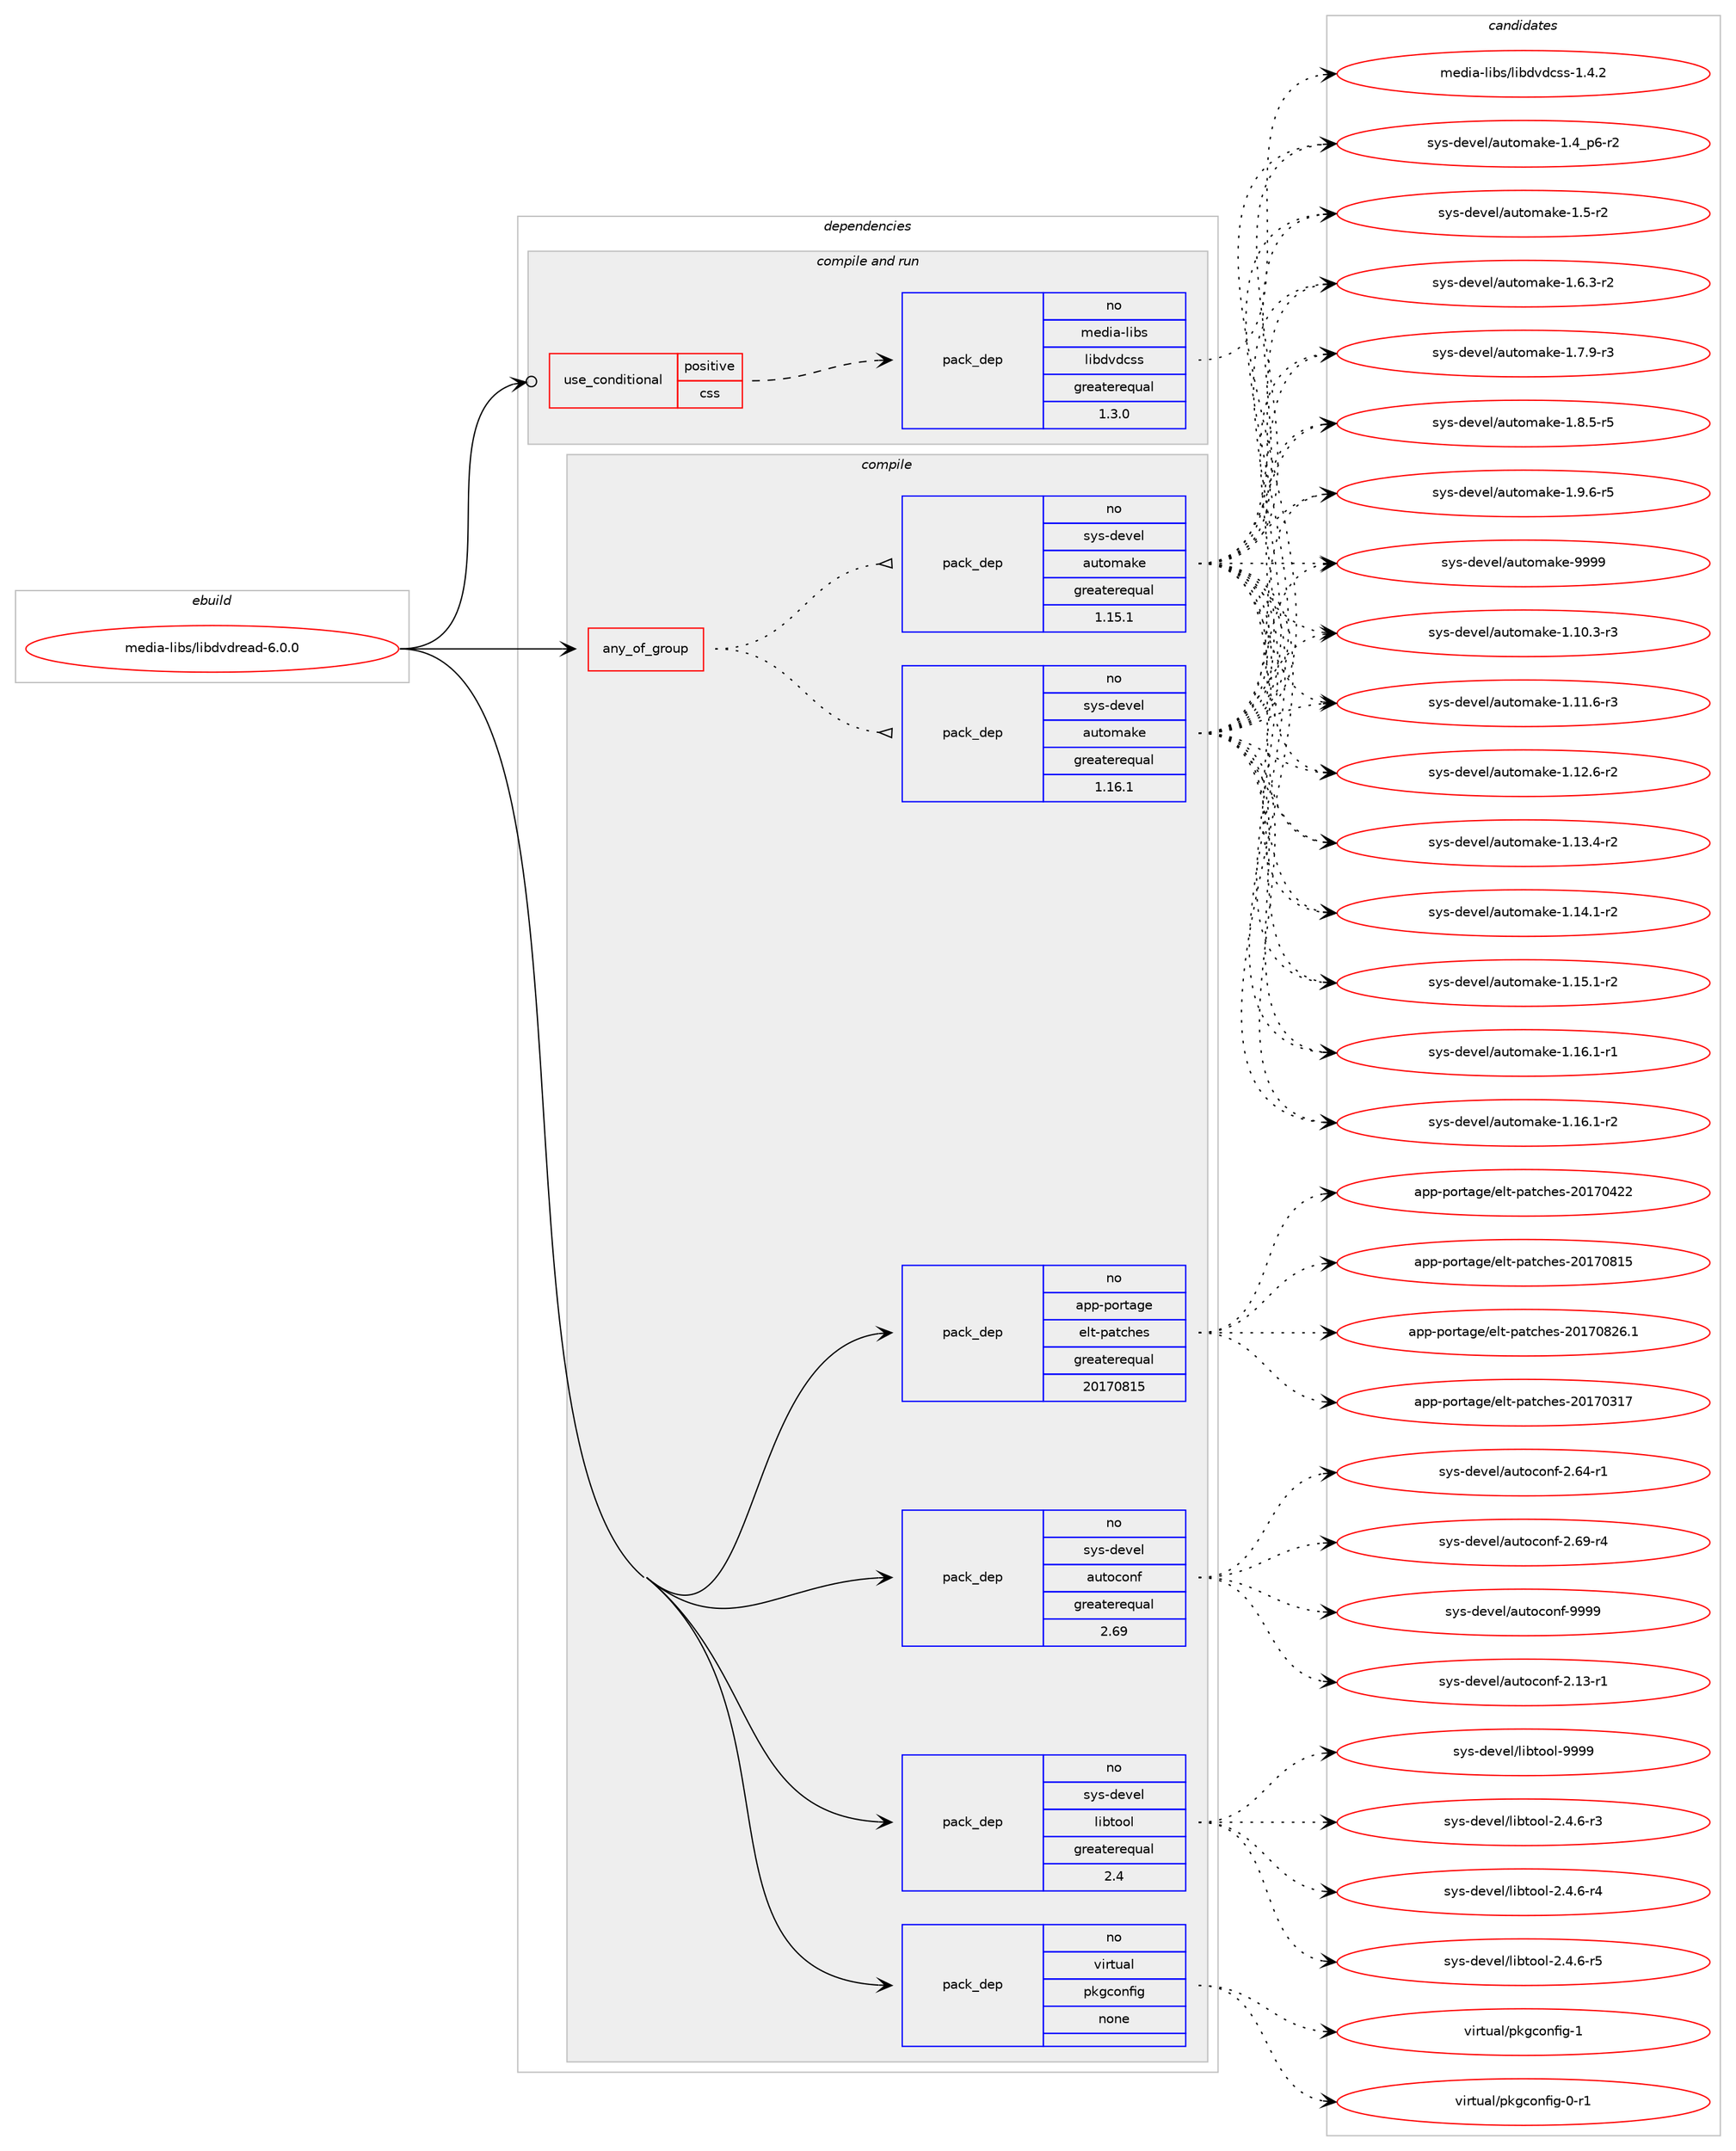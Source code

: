 digraph prolog {

# *************
# Graph options
# *************

newrank=true;
concentrate=true;
compound=true;
graph [rankdir=LR,fontname=Helvetica,fontsize=10,ranksep=1.5];#, ranksep=2.5, nodesep=0.2];
edge  [arrowhead=vee];
node  [fontname=Helvetica,fontsize=10];

# **********
# The ebuild
# **********

subgraph cluster_leftcol {
color=gray;
rank=same;
label=<<i>ebuild</i>>;
id [label="media-libs/libdvdread-6.0.0", color=red, width=4, href="../media-libs/libdvdread-6.0.0.svg"];
}

# ****************
# The dependencies
# ****************

subgraph cluster_midcol {
color=gray;
label=<<i>dependencies</i>>;
subgraph cluster_compile {
fillcolor="#eeeeee";
style=filled;
label=<<i>compile</i>>;
subgraph any13244 {
dependency787154 [label=<<TABLE BORDER="0" CELLBORDER="1" CELLSPACING="0" CELLPADDING="4"><TR><TD CELLPADDING="10">any_of_group</TD></TR></TABLE>>, shape=none, color=red];subgraph pack582032 {
dependency787155 [label=<<TABLE BORDER="0" CELLBORDER="1" CELLSPACING="0" CELLPADDING="4" WIDTH="220"><TR><TD ROWSPAN="6" CELLPADDING="30">pack_dep</TD></TR><TR><TD WIDTH="110">no</TD></TR><TR><TD>sys-devel</TD></TR><TR><TD>automake</TD></TR><TR><TD>greaterequal</TD></TR><TR><TD>1.16.1</TD></TR></TABLE>>, shape=none, color=blue];
}
dependency787154:e -> dependency787155:w [weight=20,style="dotted",arrowhead="oinv"];
subgraph pack582033 {
dependency787156 [label=<<TABLE BORDER="0" CELLBORDER="1" CELLSPACING="0" CELLPADDING="4" WIDTH="220"><TR><TD ROWSPAN="6" CELLPADDING="30">pack_dep</TD></TR><TR><TD WIDTH="110">no</TD></TR><TR><TD>sys-devel</TD></TR><TR><TD>automake</TD></TR><TR><TD>greaterequal</TD></TR><TR><TD>1.15.1</TD></TR></TABLE>>, shape=none, color=blue];
}
dependency787154:e -> dependency787156:w [weight=20,style="dotted",arrowhead="oinv"];
}
id:e -> dependency787154:w [weight=20,style="solid",arrowhead="vee"];
subgraph pack582034 {
dependency787157 [label=<<TABLE BORDER="0" CELLBORDER="1" CELLSPACING="0" CELLPADDING="4" WIDTH="220"><TR><TD ROWSPAN="6" CELLPADDING="30">pack_dep</TD></TR><TR><TD WIDTH="110">no</TD></TR><TR><TD>app-portage</TD></TR><TR><TD>elt-patches</TD></TR><TR><TD>greaterequal</TD></TR><TR><TD>20170815</TD></TR></TABLE>>, shape=none, color=blue];
}
id:e -> dependency787157:w [weight=20,style="solid",arrowhead="vee"];
subgraph pack582035 {
dependency787158 [label=<<TABLE BORDER="0" CELLBORDER="1" CELLSPACING="0" CELLPADDING="4" WIDTH="220"><TR><TD ROWSPAN="6" CELLPADDING="30">pack_dep</TD></TR><TR><TD WIDTH="110">no</TD></TR><TR><TD>sys-devel</TD></TR><TR><TD>autoconf</TD></TR><TR><TD>greaterequal</TD></TR><TR><TD>2.69</TD></TR></TABLE>>, shape=none, color=blue];
}
id:e -> dependency787158:w [weight=20,style="solid",arrowhead="vee"];
subgraph pack582036 {
dependency787159 [label=<<TABLE BORDER="0" CELLBORDER="1" CELLSPACING="0" CELLPADDING="4" WIDTH="220"><TR><TD ROWSPAN="6" CELLPADDING="30">pack_dep</TD></TR><TR><TD WIDTH="110">no</TD></TR><TR><TD>sys-devel</TD></TR><TR><TD>libtool</TD></TR><TR><TD>greaterequal</TD></TR><TR><TD>2.4</TD></TR></TABLE>>, shape=none, color=blue];
}
id:e -> dependency787159:w [weight=20,style="solid",arrowhead="vee"];
subgraph pack582037 {
dependency787160 [label=<<TABLE BORDER="0" CELLBORDER="1" CELLSPACING="0" CELLPADDING="4" WIDTH="220"><TR><TD ROWSPAN="6" CELLPADDING="30">pack_dep</TD></TR><TR><TD WIDTH="110">no</TD></TR><TR><TD>virtual</TD></TR><TR><TD>pkgconfig</TD></TR><TR><TD>none</TD></TR><TR><TD></TD></TR></TABLE>>, shape=none, color=blue];
}
id:e -> dependency787160:w [weight=20,style="solid",arrowhead="vee"];
}
subgraph cluster_compileandrun {
fillcolor="#eeeeee";
style=filled;
label=<<i>compile and run</i>>;
subgraph cond191445 {
dependency787161 [label=<<TABLE BORDER="0" CELLBORDER="1" CELLSPACING="0" CELLPADDING="4"><TR><TD ROWSPAN="3" CELLPADDING="10">use_conditional</TD></TR><TR><TD>positive</TD></TR><TR><TD>css</TD></TR></TABLE>>, shape=none, color=red];
subgraph pack582038 {
dependency787162 [label=<<TABLE BORDER="0" CELLBORDER="1" CELLSPACING="0" CELLPADDING="4" WIDTH="220"><TR><TD ROWSPAN="6" CELLPADDING="30">pack_dep</TD></TR><TR><TD WIDTH="110">no</TD></TR><TR><TD>media-libs</TD></TR><TR><TD>libdvdcss</TD></TR><TR><TD>greaterequal</TD></TR><TR><TD>1.3.0</TD></TR></TABLE>>, shape=none, color=blue];
}
dependency787161:e -> dependency787162:w [weight=20,style="dashed",arrowhead="vee"];
}
id:e -> dependency787161:w [weight=20,style="solid",arrowhead="odotvee"];
}
subgraph cluster_run {
fillcolor="#eeeeee";
style=filled;
label=<<i>run</i>>;
}
}

# **************
# The candidates
# **************

subgraph cluster_choices {
rank=same;
color=gray;
label=<<i>candidates</i>>;

subgraph choice582032 {
color=black;
nodesep=1;
choice11512111545100101118101108479711711611110997107101454946494846514511451 [label="sys-devel/automake-1.10.3-r3", color=red, width=4,href="../sys-devel/automake-1.10.3-r3.svg"];
choice11512111545100101118101108479711711611110997107101454946494946544511451 [label="sys-devel/automake-1.11.6-r3", color=red, width=4,href="../sys-devel/automake-1.11.6-r3.svg"];
choice11512111545100101118101108479711711611110997107101454946495046544511450 [label="sys-devel/automake-1.12.6-r2", color=red, width=4,href="../sys-devel/automake-1.12.6-r2.svg"];
choice11512111545100101118101108479711711611110997107101454946495146524511450 [label="sys-devel/automake-1.13.4-r2", color=red, width=4,href="../sys-devel/automake-1.13.4-r2.svg"];
choice11512111545100101118101108479711711611110997107101454946495246494511450 [label="sys-devel/automake-1.14.1-r2", color=red, width=4,href="../sys-devel/automake-1.14.1-r2.svg"];
choice11512111545100101118101108479711711611110997107101454946495346494511450 [label="sys-devel/automake-1.15.1-r2", color=red, width=4,href="../sys-devel/automake-1.15.1-r2.svg"];
choice11512111545100101118101108479711711611110997107101454946495446494511449 [label="sys-devel/automake-1.16.1-r1", color=red, width=4,href="../sys-devel/automake-1.16.1-r1.svg"];
choice11512111545100101118101108479711711611110997107101454946495446494511450 [label="sys-devel/automake-1.16.1-r2", color=red, width=4,href="../sys-devel/automake-1.16.1-r2.svg"];
choice115121115451001011181011084797117116111109971071014549465295112544511450 [label="sys-devel/automake-1.4_p6-r2", color=red, width=4,href="../sys-devel/automake-1.4_p6-r2.svg"];
choice11512111545100101118101108479711711611110997107101454946534511450 [label="sys-devel/automake-1.5-r2", color=red, width=4,href="../sys-devel/automake-1.5-r2.svg"];
choice115121115451001011181011084797117116111109971071014549465446514511450 [label="sys-devel/automake-1.6.3-r2", color=red, width=4,href="../sys-devel/automake-1.6.3-r2.svg"];
choice115121115451001011181011084797117116111109971071014549465546574511451 [label="sys-devel/automake-1.7.9-r3", color=red, width=4,href="../sys-devel/automake-1.7.9-r3.svg"];
choice115121115451001011181011084797117116111109971071014549465646534511453 [label="sys-devel/automake-1.8.5-r5", color=red, width=4,href="../sys-devel/automake-1.8.5-r5.svg"];
choice115121115451001011181011084797117116111109971071014549465746544511453 [label="sys-devel/automake-1.9.6-r5", color=red, width=4,href="../sys-devel/automake-1.9.6-r5.svg"];
choice115121115451001011181011084797117116111109971071014557575757 [label="sys-devel/automake-9999", color=red, width=4,href="../sys-devel/automake-9999.svg"];
dependency787155:e -> choice11512111545100101118101108479711711611110997107101454946494846514511451:w [style=dotted,weight="100"];
dependency787155:e -> choice11512111545100101118101108479711711611110997107101454946494946544511451:w [style=dotted,weight="100"];
dependency787155:e -> choice11512111545100101118101108479711711611110997107101454946495046544511450:w [style=dotted,weight="100"];
dependency787155:e -> choice11512111545100101118101108479711711611110997107101454946495146524511450:w [style=dotted,weight="100"];
dependency787155:e -> choice11512111545100101118101108479711711611110997107101454946495246494511450:w [style=dotted,weight="100"];
dependency787155:e -> choice11512111545100101118101108479711711611110997107101454946495346494511450:w [style=dotted,weight="100"];
dependency787155:e -> choice11512111545100101118101108479711711611110997107101454946495446494511449:w [style=dotted,weight="100"];
dependency787155:e -> choice11512111545100101118101108479711711611110997107101454946495446494511450:w [style=dotted,weight="100"];
dependency787155:e -> choice115121115451001011181011084797117116111109971071014549465295112544511450:w [style=dotted,weight="100"];
dependency787155:e -> choice11512111545100101118101108479711711611110997107101454946534511450:w [style=dotted,weight="100"];
dependency787155:e -> choice115121115451001011181011084797117116111109971071014549465446514511450:w [style=dotted,weight="100"];
dependency787155:e -> choice115121115451001011181011084797117116111109971071014549465546574511451:w [style=dotted,weight="100"];
dependency787155:e -> choice115121115451001011181011084797117116111109971071014549465646534511453:w [style=dotted,weight="100"];
dependency787155:e -> choice115121115451001011181011084797117116111109971071014549465746544511453:w [style=dotted,weight="100"];
dependency787155:e -> choice115121115451001011181011084797117116111109971071014557575757:w [style=dotted,weight="100"];
}
subgraph choice582033 {
color=black;
nodesep=1;
choice11512111545100101118101108479711711611110997107101454946494846514511451 [label="sys-devel/automake-1.10.3-r3", color=red, width=4,href="../sys-devel/automake-1.10.3-r3.svg"];
choice11512111545100101118101108479711711611110997107101454946494946544511451 [label="sys-devel/automake-1.11.6-r3", color=red, width=4,href="../sys-devel/automake-1.11.6-r3.svg"];
choice11512111545100101118101108479711711611110997107101454946495046544511450 [label="sys-devel/automake-1.12.6-r2", color=red, width=4,href="../sys-devel/automake-1.12.6-r2.svg"];
choice11512111545100101118101108479711711611110997107101454946495146524511450 [label="sys-devel/automake-1.13.4-r2", color=red, width=4,href="../sys-devel/automake-1.13.4-r2.svg"];
choice11512111545100101118101108479711711611110997107101454946495246494511450 [label="sys-devel/automake-1.14.1-r2", color=red, width=4,href="../sys-devel/automake-1.14.1-r2.svg"];
choice11512111545100101118101108479711711611110997107101454946495346494511450 [label="sys-devel/automake-1.15.1-r2", color=red, width=4,href="../sys-devel/automake-1.15.1-r2.svg"];
choice11512111545100101118101108479711711611110997107101454946495446494511449 [label="sys-devel/automake-1.16.1-r1", color=red, width=4,href="../sys-devel/automake-1.16.1-r1.svg"];
choice11512111545100101118101108479711711611110997107101454946495446494511450 [label="sys-devel/automake-1.16.1-r2", color=red, width=4,href="../sys-devel/automake-1.16.1-r2.svg"];
choice115121115451001011181011084797117116111109971071014549465295112544511450 [label="sys-devel/automake-1.4_p6-r2", color=red, width=4,href="../sys-devel/automake-1.4_p6-r2.svg"];
choice11512111545100101118101108479711711611110997107101454946534511450 [label="sys-devel/automake-1.5-r2", color=red, width=4,href="../sys-devel/automake-1.5-r2.svg"];
choice115121115451001011181011084797117116111109971071014549465446514511450 [label="sys-devel/automake-1.6.3-r2", color=red, width=4,href="../sys-devel/automake-1.6.3-r2.svg"];
choice115121115451001011181011084797117116111109971071014549465546574511451 [label="sys-devel/automake-1.7.9-r3", color=red, width=4,href="../sys-devel/automake-1.7.9-r3.svg"];
choice115121115451001011181011084797117116111109971071014549465646534511453 [label="sys-devel/automake-1.8.5-r5", color=red, width=4,href="../sys-devel/automake-1.8.5-r5.svg"];
choice115121115451001011181011084797117116111109971071014549465746544511453 [label="sys-devel/automake-1.9.6-r5", color=red, width=4,href="../sys-devel/automake-1.9.6-r5.svg"];
choice115121115451001011181011084797117116111109971071014557575757 [label="sys-devel/automake-9999", color=red, width=4,href="../sys-devel/automake-9999.svg"];
dependency787156:e -> choice11512111545100101118101108479711711611110997107101454946494846514511451:w [style=dotted,weight="100"];
dependency787156:e -> choice11512111545100101118101108479711711611110997107101454946494946544511451:w [style=dotted,weight="100"];
dependency787156:e -> choice11512111545100101118101108479711711611110997107101454946495046544511450:w [style=dotted,weight="100"];
dependency787156:e -> choice11512111545100101118101108479711711611110997107101454946495146524511450:w [style=dotted,weight="100"];
dependency787156:e -> choice11512111545100101118101108479711711611110997107101454946495246494511450:w [style=dotted,weight="100"];
dependency787156:e -> choice11512111545100101118101108479711711611110997107101454946495346494511450:w [style=dotted,weight="100"];
dependency787156:e -> choice11512111545100101118101108479711711611110997107101454946495446494511449:w [style=dotted,weight="100"];
dependency787156:e -> choice11512111545100101118101108479711711611110997107101454946495446494511450:w [style=dotted,weight="100"];
dependency787156:e -> choice115121115451001011181011084797117116111109971071014549465295112544511450:w [style=dotted,weight="100"];
dependency787156:e -> choice11512111545100101118101108479711711611110997107101454946534511450:w [style=dotted,weight="100"];
dependency787156:e -> choice115121115451001011181011084797117116111109971071014549465446514511450:w [style=dotted,weight="100"];
dependency787156:e -> choice115121115451001011181011084797117116111109971071014549465546574511451:w [style=dotted,weight="100"];
dependency787156:e -> choice115121115451001011181011084797117116111109971071014549465646534511453:w [style=dotted,weight="100"];
dependency787156:e -> choice115121115451001011181011084797117116111109971071014549465746544511453:w [style=dotted,weight="100"];
dependency787156:e -> choice115121115451001011181011084797117116111109971071014557575757:w [style=dotted,weight="100"];
}
subgraph choice582034 {
color=black;
nodesep=1;
choice97112112451121111141169710310147101108116451129711699104101115455048495548514955 [label="app-portage/elt-patches-20170317", color=red, width=4,href="../app-portage/elt-patches-20170317.svg"];
choice97112112451121111141169710310147101108116451129711699104101115455048495548525050 [label="app-portage/elt-patches-20170422", color=red, width=4,href="../app-portage/elt-patches-20170422.svg"];
choice97112112451121111141169710310147101108116451129711699104101115455048495548564953 [label="app-portage/elt-patches-20170815", color=red, width=4,href="../app-portage/elt-patches-20170815.svg"];
choice971121124511211111411697103101471011081164511297116991041011154550484955485650544649 [label="app-portage/elt-patches-20170826.1", color=red, width=4,href="../app-portage/elt-patches-20170826.1.svg"];
dependency787157:e -> choice97112112451121111141169710310147101108116451129711699104101115455048495548514955:w [style=dotted,weight="100"];
dependency787157:e -> choice97112112451121111141169710310147101108116451129711699104101115455048495548525050:w [style=dotted,weight="100"];
dependency787157:e -> choice97112112451121111141169710310147101108116451129711699104101115455048495548564953:w [style=dotted,weight="100"];
dependency787157:e -> choice971121124511211111411697103101471011081164511297116991041011154550484955485650544649:w [style=dotted,weight="100"];
}
subgraph choice582035 {
color=black;
nodesep=1;
choice1151211154510010111810110847971171161119911111010245504649514511449 [label="sys-devel/autoconf-2.13-r1", color=red, width=4,href="../sys-devel/autoconf-2.13-r1.svg"];
choice1151211154510010111810110847971171161119911111010245504654524511449 [label="sys-devel/autoconf-2.64-r1", color=red, width=4,href="../sys-devel/autoconf-2.64-r1.svg"];
choice1151211154510010111810110847971171161119911111010245504654574511452 [label="sys-devel/autoconf-2.69-r4", color=red, width=4,href="../sys-devel/autoconf-2.69-r4.svg"];
choice115121115451001011181011084797117116111991111101024557575757 [label="sys-devel/autoconf-9999", color=red, width=4,href="../sys-devel/autoconf-9999.svg"];
dependency787158:e -> choice1151211154510010111810110847971171161119911111010245504649514511449:w [style=dotted,weight="100"];
dependency787158:e -> choice1151211154510010111810110847971171161119911111010245504654524511449:w [style=dotted,weight="100"];
dependency787158:e -> choice1151211154510010111810110847971171161119911111010245504654574511452:w [style=dotted,weight="100"];
dependency787158:e -> choice115121115451001011181011084797117116111991111101024557575757:w [style=dotted,weight="100"];
}
subgraph choice582036 {
color=black;
nodesep=1;
choice1151211154510010111810110847108105981161111111084550465246544511451 [label="sys-devel/libtool-2.4.6-r3", color=red, width=4,href="../sys-devel/libtool-2.4.6-r3.svg"];
choice1151211154510010111810110847108105981161111111084550465246544511452 [label="sys-devel/libtool-2.4.6-r4", color=red, width=4,href="../sys-devel/libtool-2.4.6-r4.svg"];
choice1151211154510010111810110847108105981161111111084550465246544511453 [label="sys-devel/libtool-2.4.6-r5", color=red, width=4,href="../sys-devel/libtool-2.4.6-r5.svg"];
choice1151211154510010111810110847108105981161111111084557575757 [label="sys-devel/libtool-9999", color=red, width=4,href="../sys-devel/libtool-9999.svg"];
dependency787159:e -> choice1151211154510010111810110847108105981161111111084550465246544511451:w [style=dotted,weight="100"];
dependency787159:e -> choice1151211154510010111810110847108105981161111111084550465246544511452:w [style=dotted,weight="100"];
dependency787159:e -> choice1151211154510010111810110847108105981161111111084550465246544511453:w [style=dotted,weight="100"];
dependency787159:e -> choice1151211154510010111810110847108105981161111111084557575757:w [style=dotted,weight="100"];
}
subgraph choice582037 {
color=black;
nodesep=1;
choice11810511411611797108471121071039911111010210510345484511449 [label="virtual/pkgconfig-0-r1", color=red, width=4,href="../virtual/pkgconfig-0-r1.svg"];
choice1181051141161179710847112107103991111101021051034549 [label="virtual/pkgconfig-1", color=red, width=4,href="../virtual/pkgconfig-1.svg"];
dependency787160:e -> choice11810511411611797108471121071039911111010210510345484511449:w [style=dotted,weight="100"];
dependency787160:e -> choice1181051141161179710847112107103991111101021051034549:w [style=dotted,weight="100"];
}
subgraph choice582038 {
color=black;
nodesep=1;
choice109101100105974510810598115471081059810011810099115115454946524650 [label="media-libs/libdvdcss-1.4.2", color=red, width=4,href="../media-libs/libdvdcss-1.4.2.svg"];
dependency787162:e -> choice109101100105974510810598115471081059810011810099115115454946524650:w [style=dotted,weight="100"];
}
}

}
